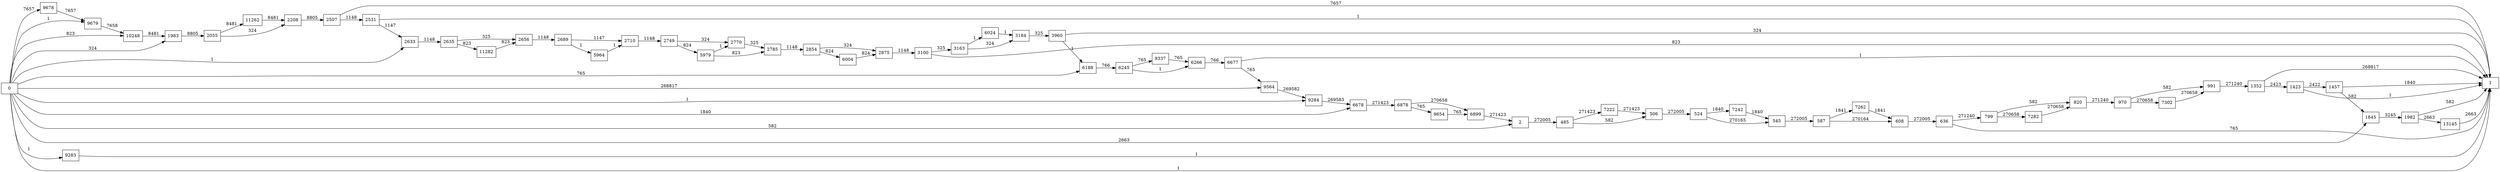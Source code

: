 digraph {
	graph [rankdir=LR]
	node [shape=rectangle]
	2 -> 485 [label=272005]
	485 -> 506 [label=582]
	485 -> 7222 [label=271423]
	506 -> 524 [label=272005]
	524 -> 545 [label=270165]
	524 -> 7242 [label=1840]
	545 -> 587 [label=272005]
	587 -> 608 [label=270164]
	587 -> 7262 [label=1841]
	608 -> 636 [label=272005]
	636 -> 1 [label=765]
	636 -> 799 [label=271240]
	799 -> 820 [label=582]
	799 -> 7282 [label=270658]
	820 -> 970 [label=271240]
	970 -> 991 [label=582]
	970 -> 7302 [label=270658]
	991 -> 1352 [label=271240]
	1352 -> 1 [label=268817]
	1352 -> 1423 [label=2423]
	1423 -> 1 [label=1]
	1423 -> 1457 [label=2422]
	1457 -> 1 [label=1840]
	1457 -> 1845 [label=582]
	1845 -> 1982 [label=3245]
	1982 -> 1 [label=582]
	1982 -> 13145 [label=2663]
	1983 -> 2055 [label=8805]
	2055 -> 2208 [label=324]
	2055 -> 11262 [label=8481]
	2208 -> 2507 [label=8805]
	2507 -> 1 [label=7657]
	2507 -> 2531 [label=1148]
	2531 -> 1 [label=1]
	2531 -> 2633 [label=1147]
	2633 -> 2635 [label=1148]
	2635 -> 2656 [label=325]
	2635 -> 11282 [label=823]
	2656 -> 2689 [label=1148]
	2689 -> 2710 [label=1147]
	2689 -> 5964 [label=1]
	2710 -> 2749 [label=1148]
	2749 -> 2770 [label=324]
	2749 -> 5979 [label=824]
	2770 -> 2785 [label=325]
	2785 -> 2854 [label=1148]
	2854 -> 2875 [label=324]
	2854 -> 6004 [label=824]
	2875 -> 3100 [label=1148]
	3100 -> 1 [label=823]
	3100 -> 3163 [label=325]
	3163 -> 3184 [label=324]
	3163 -> 6024 [label=1]
	3184 -> 3960 [label=325]
	3960 -> 1 [label=324]
	3960 -> 6188 [label=1]
	5964 -> 2710 [label=1]
	5979 -> 2770 [label=1]
	5979 -> 2785 [label=823]
	6004 -> 2875 [label=824]
	6024 -> 3184 [label=1]
	6188 -> 6245 [label=766]
	6245 -> 6266 [label=1]
	6245 -> 9337 [label=765]
	6266 -> 6677 [label=766]
	6677 -> 1 [label=1]
	6677 -> 9564 [label=765]
	6678 -> 6878 [label=271423]
	6878 -> 6899 [label=270658]
	6878 -> 9654 [label=765]
	6899 -> 2 [label=271423]
	7222 -> 506 [label=271423]
	7242 -> 545 [label=1840]
	7262 -> 608 [label=1841]
	7282 -> 820 [label=270658]
	7302 -> 991 [label=270658]
	9283 -> 1 [label=1]
	9284 -> 6678 [label=269583]
	9337 -> 6266 [label=765]
	9564 -> 9284 [label=269582]
	9654 -> 6899 [label=765]
	9678 -> 9679 [label=7657]
	9679 -> 10248 [label=7658]
	10248 -> 1983 [label=8481]
	11262 -> 2208 [label=8481]
	11282 -> 2656 [label=823]
	13145 -> 1 [label=2663]
	0 -> 2 [label=582]
	0 -> 1983 [label=324]
	0 -> 2633 [label=1]
	0 -> 6678 [label=1840]
	0 -> 9284 [label=1]
	0 -> 6188 [label=765]
	0 -> 10248 [label=823]
	0 -> 9679 [label=1]
	0 -> 9564 [label=268817]
	0 -> 1845 [label=2663]
	0 -> 1 [label=1]
	0 -> 9283 [label=1]
	0 -> 9678 [label=7657]
}
